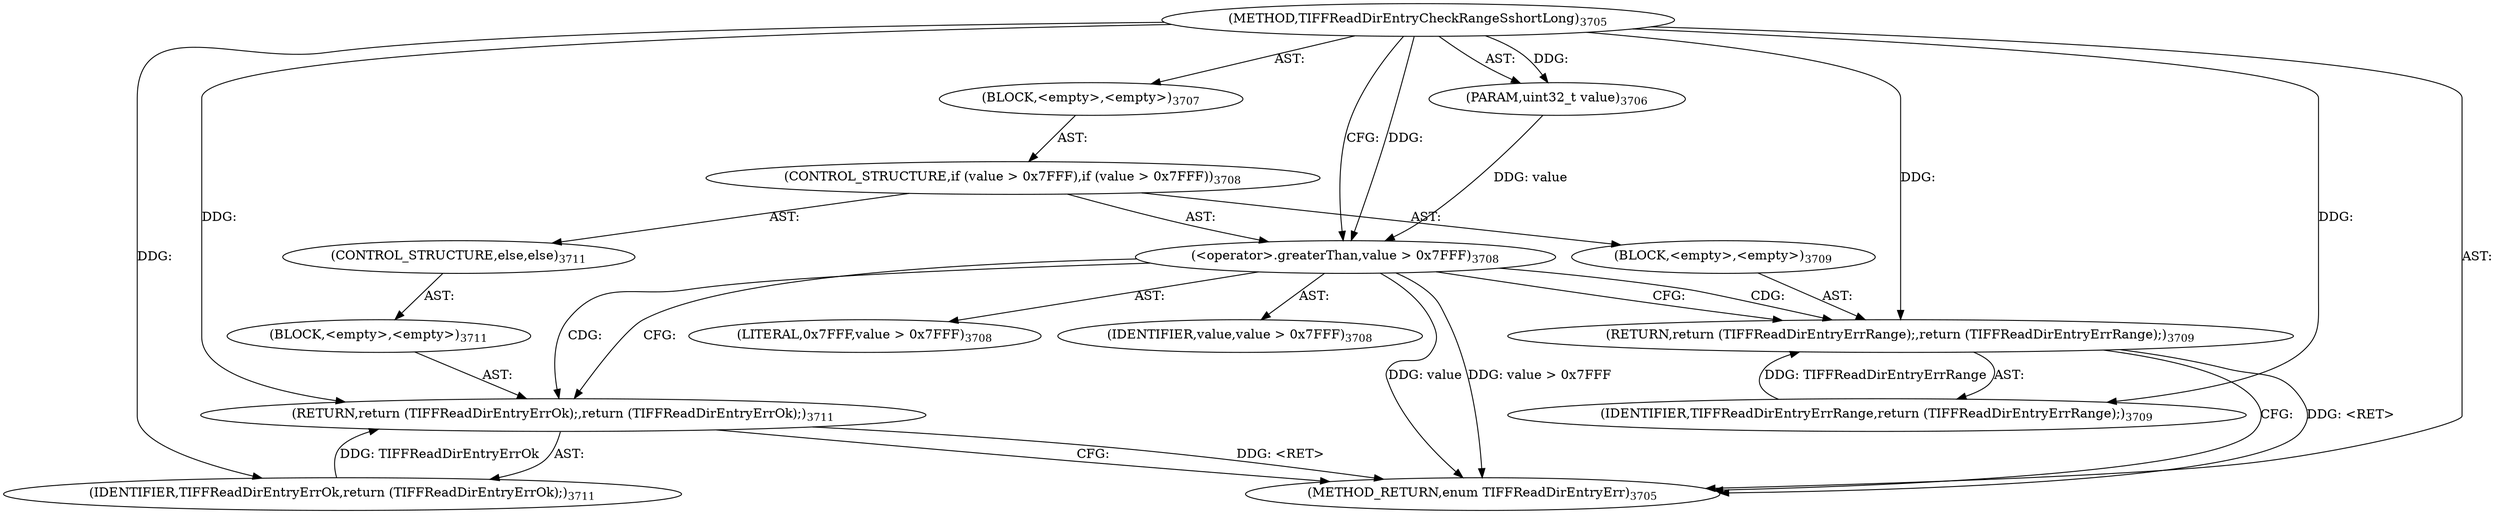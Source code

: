 digraph "TIFFReadDirEntryCheckRangeSshortLong" {  
"87693" [label = <(METHOD,TIFFReadDirEntryCheckRangeSshortLong)<SUB>3705</SUB>> ]
"87694" [label = <(PARAM,uint32_t value)<SUB>3706</SUB>> ]
"87695" [label = <(BLOCK,&lt;empty&gt;,&lt;empty&gt;)<SUB>3707</SUB>> ]
"87696" [label = <(CONTROL_STRUCTURE,if (value &gt; 0x7FFF),if (value &gt; 0x7FFF))<SUB>3708</SUB>> ]
"87697" [label = <(&lt;operator&gt;.greaterThan,value &gt; 0x7FFF)<SUB>3708</SUB>> ]
"87698" [label = <(IDENTIFIER,value,value &gt; 0x7FFF)<SUB>3708</SUB>> ]
"87699" [label = <(LITERAL,0x7FFF,value &gt; 0x7FFF)<SUB>3708</SUB>> ]
"87700" [label = <(BLOCK,&lt;empty&gt;,&lt;empty&gt;)<SUB>3709</SUB>> ]
"87701" [label = <(RETURN,return (TIFFReadDirEntryErrRange);,return (TIFFReadDirEntryErrRange);)<SUB>3709</SUB>> ]
"87702" [label = <(IDENTIFIER,TIFFReadDirEntryErrRange,return (TIFFReadDirEntryErrRange);)<SUB>3709</SUB>> ]
"87703" [label = <(CONTROL_STRUCTURE,else,else)<SUB>3711</SUB>> ]
"87704" [label = <(BLOCK,&lt;empty&gt;,&lt;empty&gt;)<SUB>3711</SUB>> ]
"87705" [label = <(RETURN,return (TIFFReadDirEntryErrOk);,return (TIFFReadDirEntryErrOk);)<SUB>3711</SUB>> ]
"87706" [label = <(IDENTIFIER,TIFFReadDirEntryErrOk,return (TIFFReadDirEntryErrOk);)<SUB>3711</SUB>> ]
"87707" [label = <(METHOD_RETURN,enum TIFFReadDirEntryErr)<SUB>3705</SUB>> ]
  "87693" -> "87694"  [ label = "AST: "] 
  "87693" -> "87695"  [ label = "AST: "] 
  "87693" -> "87707"  [ label = "AST: "] 
  "87695" -> "87696"  [ label = "AST: "] 
  "87696" -> "87697"  [ label = "AST: "] 
  "87696" -> "87700"  [ label = "AST: "] 
  "87696" -> "87703"  [ label = "AST: "] 
  "87697" -> "87698"  [ label = "AST: "] 
  "87697" -> "87699"  [ label = "AST: "] 
  "87700" -> "87701"  [ label = "AST: "] 
  "87701" -> "87702"  [ label = "AST: "] 
  "87703" -> "87704"  [ label = "AST: "] 
  "87704" -> "87705"  [ label = "AST: "] 
  "87705" -> "87706"  [ label = "AST: "] 
  "87697" -> "87701"  [ label = "CFG: "] 
  "87697" -> "87705"  [ label = "CFG: "] 
  "87701" -> "87707"  [ label = "CFG: "] 
  "87705" -> "87707"  [ label = "CFG: "] 
  "87693" -> "87697"  [ label = "CFG: "] 
  "87701" -> "87707"  [ label = "DDG: &lt;RET&gt;"] 
  "87705" -> "87707"  [ label = "DDG: &lt;RET&gt;"] 
  "87697" -> "87707"  [ label = "DDG: value"] 
  "87697" -> "87707"  [ label = "DDG: value &gt; 0x7FFF"] 
  "87693" -> "87694"  [ label = "DDG: "] 
  "87694" -> "87697"  [ label = "DDG: value"] 
  "87693" -> "87697"  [ label = "DDG: "] 
  "87702" -> "87701"  [ label = "DDG: TIFFReadDirEntryErrRange"] 
  "87693" -> "87701"  [ label = "DDG: "] 
  "87693" -> "87702"  [ label = "DDG: "] 
  "87706" -> "87705"  [ label = "DDG: TIFFReadDirEntryErrOk"] 
  "87693" -> "87705"  [ label = "DDG: "] 
  "87693" -> "87706"  [ label = "DDG: "] 
  "87697" -> "87705"  [ label = "CDG: "] 
  "87697" -> "87701"  [ label = "CDG: "] 
}
